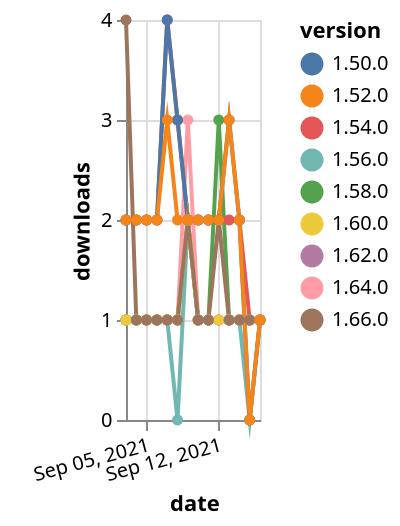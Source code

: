 {"$schema": "https://vega.github.io/schema/vega-lite/v5.json", "description": "A simple bar chart with embedded data.", "data": {"values": [{"date": "2021-09-03", "total": 249, "delta": 1, "version": "1.56.0"}, {"date": "2021-09-04", "total": 250, "delta": 1, "version": "1.56.0"}, {"date": "2021-09-05", "total": 251, "delta": 1, "version": "1.56.0"}, {"date": "2021-09-06", "total": 252, "delta": 1, "version": "1.56.0"}, {"date": "2021-09-07", "total": 253, "delta": 1, "version": "1.56.0"}, {"date": "2021-09-08", "total": 253, "delta": 0, "version": "1.56.0"}, {"date": "2021-09-09", "total": 255, "delta": 2, "version": "1.56.0"}, {"date": "2021-09-10", "total": 256, "delta": 1, "version": "1.56.0"}, {"date": "2021-09-11", "total": 257, "delta": 1, "version": "1.56.0"}, {"date": "2021-09-12", "total": 258, "delta": 1, "version": "1.56.0"}, {"date": "2021-09-13", "total": 259, "delta": 1, "version": "1.56.0"}, {"date": "2021-09-14", "total": 260, "delta": 1, "version": "1.56.0"}, {"date": "2021-09-15", "total": 260, "delta": 0, "version": "1.56.0"}, {"date": "2021-09-16", "total": 261, "delta": 1, "version": "1.56.0"}, {"date": "2021-09-03", "total": 178, "delta": 1, "version": "1.64.0"}, {"date": "2021-09-04", "total": 179, "delta": 1, "version": "1.64.0"}, {"date": "2021-09-05", "total": 180, "delta": 1, "version": "1.64.0"}, {"date": "2021-09-06", "total": 181, "delta": 1, "version": "1.64.0"}, {"date": "2021-09-07", "total": 182, "delta": 1, "version": "1.64.0"}, {"date": "2021-09-08", "total": 183, "delta": 1, "version": "1.64.0"}, {"date": "2021-09-09", "total": 186, "delta": 3, "version": "1.64.0"}, {"date": "2021-09-10", "total": 187, "delta": 1, "version": "1.64.0"}, {"date": "2021-09-11", "total": 188, "delta": 1, "version": "1.64.0"}, {"date": "2021-09-12", "total": 189, "delta": 1, "version": "1.64.0"}, {"date": "2021-09-13", "total": 190, "delta": 1, "version": "1.64.0"}, {"date": "2021-09-14", "total": 191, "delta": 1, "version": "1.64.0"}, {"date": "2021-09-15", "total": 192, "delta": 1, "version": "1.64.0"}, {"date": "2021-09-16", "total": 193, "delta": 1, "version": "1.64.0"}, {"date": "2021-09-03", "total": 2536, "delta": 2, "version": "1.54.0"}, {"date": "2021-09-04", "total": 2538, "delta": 2, "version": "1.54.0"}, {"date": "2021-09-05", "total": 2540, "delta": 2, "version": "1.54.0"}, {"date": "2021-09-06", "total": 2542, "delta": 2, "version": "1.54.0"}, {"date": "2021-09-07", "total": 2546, "delta": 4, "version": "1.54.0"}, {"date": "2021-09-08", "total": 2549, "delta": 3, "version": "1.54.0"}, {"date": "2021-09-09", "total": 2551, "delta": 2, "version": "1.54.0"}, {"date": "2021-09-10", "total": 2553, "delta": 2, "version": "1.54.0"}, {"date": "2021-09-11", "total": 2555, "delta": 2, "version": "1.54.0"}, {"date": "2021-09-12", "total": 2557, "delta": 2, "version": "1.54.0"}, {"date": "2021-09-13", "total": 2559, "delta": 2, "version": "1.54.0"}, {"date": "2021-09-14", "total": 2561, "delta": 2, "version": "1.54.0"}, {"date": "2021-09-15", "total": 2562, "delta": 1, "version": "1.54.0"}, {"date": "2021-09-16", "total": 2563, "delta": 1, "version": "1.54.0"}, {"date": "2021-09-03", "total": 191, "delta": 1, "version": "1.58.0"}, {"date": "2021-09-04", "total": 192, "delta": 1, "version": "1.58.0"}, {"date": "2021-09-05", "total": 193, "delta": 1, "version": "1.58.0"}, {"date": "2021-09-06", "total": 194, "delta": 1, "version": "1.58.0"}, {"date": "2021-09-07", "total": 195, "delta": 1, "version": "1.58.0"}, {"date": "2021-09-08", "total": 196, "delta": 1, "version": "1.58.0"}, {"date": "2021-09-09", "total": 198, "delta": 2, "version": "1.58.0"}, {"date": "2021-09-10", "total": 199, "delta": 1, "version": "1.58.0"}, {"date": "2021-09-11", "total": 200, "delta": 1, "version": "1.58.0"}, {"date": "2021-09-12", "total": 203, "delta": 3, "version": "1.58.0"}, {"date": "2021-09-13", "total": 204, "delta": 1, "version": "1.58.0"}, {"date": "2021-09-14", "total": 205, "delta": 1, "version": "1.58.0"}, {"date": "2021-09-15", "total": 206, "delta": 1, "version": "1.58.0"}, {"date": "2021-09-16", "total": 207, "delta": 1, "version": "1.58.0"}, {"date": "2021-09-03", "total": 3177, "delta": 2, "version": "1.50.0"}, {"date": "2021-09-04", "total": 3179, "delta": 2, "version": "1.50.0"}, {"date": "2021-09-05", "total": 3181, "delta": 2, "version": "1.50.0"}, {"date": "2021-09-06", "total": 3183, "delta": 2, "version": "1.50.0"}, {"date": "2021-09-07", "total": 3187, "delta": 4, "version": "1.50.0"}, {"date": "2021-09-08", "total": 3190, "delta": 3, "version": "1.50.0"}, {"date": "2021-09-09", "total": 3192, "delta": 2, "version": "1.50.0"}, {"date": "2021-09-10", "total": 3194, "delta": 2, "version": "1.50.0"}, {"date": "2021-09-11", "total": 3196, "delta": 2, "version": "1.50.0"}, {"date": "2021-09-12", "total": 3198, "delta": 2, "version": "1.50.0"}, {"date": "2021-09-13", "total": 3201, "delta": 3, "version": "1.50.0"}, {"date": "2021-09-14", "total": 3203, "delta": 2, "version": "1.50.0"}, {"date": "2021-09-15", "total": 3203, "delta": 0, "version": "1.50.0"}, {"date": "2021-09-16", "total": 3204, "delta": 1, "version": "1.50.0"}, {"date": "2021-09-03", "total": 160, "delta": 1, "version": "1.62.0"}, {"date": "2021-09-04", "total": 161, "delta": 1, "version": "1.62.0"}, {"date": "2021-09-05", "total": 162, "delta": 1, "version": "1.62.0"}, {"date": "2021-09-06", "total": 163, "delta": 1, "version": "1.62.0"}, {"date": "2021-09-07", "total": 164, "delta": 1, "version": "1.62.0"}, {"date": "2021-09-08", "total": 165, "delta": 1, "version": "1.62.0"}, {"date": "2021-09-09", "total": 167, "delta": 2, "version": "1.62.0"}, {"date": "2021-09-10", "total": 168, "delta": 1, "version": "1.62.0"}, {"date": "2021-09-11", "total": 169, "delta": 1, "version": "1.62.0"}, {"date": "2021-09-12", "total": 170, "delta": 1, "version": "1.62.0"}, {"date": "2021-09-13", "total": 171, "delta": 1, "version": "1.62.0"}, {"date": "2021-09-14", "total": 172, "delta": 1, "version": "1.62.0"}, {"date": "2021-09-15", "total": 173, "delta": 1, "version": "1.62.0"}, {"date": "2021-09-16", "total": 174, "delta": 1, "version": "1.62.0"}, {"date": "2021-09-03", "total": 177, "delta": 1, "version": "1.60.0"}, {"date": "2021-09-04", "total": 178, "delta": 1, "version": "1.60.0"}, {"date": "2021-09-05", "total": 179, "delta": 1, "version": "1.60.0"}, {"date": "2021-09-06", "total": 180, "delta": 1, "version": "1.60.0"}, {"date": "2021-09-07", "total": 181, "delta": 1, "version": "1.60.0"}, {"date": "2021-09-08", "total": 182, "delta": 1, "version": "1.60.0"}, {"date": "2021-09-09", "total": 184, "delta": 2, "version": "1.60.0"}, {"date": "2021-09-10", "total": 185, "delta": 1, "version": "1.60.0"}, {"date": "2021-09-11", "total": 186, "delta": 1, "version": "1.60.0"}, {"date": "2021-09-12", "total": 187, "delta": 1, "version": "1.60.0"}, {"date": "2021-09-13", "total": 188, "delta": 1, "version": "1.60.0"}, {"date": "2021-09-14", "total": 189, "delta": 1, "version": "1.60.0"}, {"date": "2021-09-15", "total": 190, "delta": 1, "version": "1.60.0"}, {"date": "2021-09-16", "total": 191, "delta": 1, "version": "1.60.0"}, {"date": "2021-09-03", "total": 122, "delta": 4, "version": "1.66.0"}, {"date": "2021-09-04", "total": 123, "delta": 1, "version": "1.66.0"}, {"date": "2021-09-05", "total": 124, "delta": 1, "version": "1.66.0"}, {"date": "2021-09-06", "total": 125, "delta": 1, "version": "1.66.0"}, {"date": "2021-09-07", "total": 126, "delta": 1, "version": "1.66.0"}, {"date": "2021-09-08", "total": 127, "delta": 1, "version": "1.66.0"}, {"date": "2021-09-09", "total": 129, "delta": 2, "version": "1.66.0"}, {"date": "2021-09-10", "total": 130, "delta": 1, "version": "1.66.0"}, {"date": "2021-09-11", "total": 131, "delta": 1, "version": "1.66.0"}, {"date": "2021-09-12", "total": 133, "delta": 2, "version": "1.66.0"}, {"date": "2021-09-13", "total": 134, "delta": 1, "version": "1.66.0"}, {"date": "2021-09-14", "total": 135, "delta": 1, "version": "1.66.0"}, {"date": "2021-09-15", "total": 136, "delta": 1, "version": "1.66.0"}, {"date": "2021-09-16", "total": 137, "delta": 1, "version": "1.66.0"}, {"date": "2021-09-03", "total": 2671, "delta": 2, "version": "1.52.0"}, {"date": "2021-09-04", "total": 2673, "delta": 2, "version": "1.52.0"}, {"date": "2021-09-05", "total": 2675, "delta": 2, "version": "1.52.0"}, {"date": "2021-09-06", "total": 2677, "delta": 2, "version": "1.52.0"}, {"date": "2021-09-07", "total": 2680, "delta": 3, "version": "1.52.0"}, {"date": "2021-09-08", "total": 2682, "delta": 2, "version": "1.52.0"}, {"date": "2021-09-09", "total": 2684, "delta": 2, "version": "1.52.0"}, {"date": "2021-09-10", "total": 2686, "delta": 2, "version": "1.52.0"}, {"date": "2021-09-11", "total": 2688, "delta": 2, "version": "1.52.0"}, {"date": "2021-09-12", "total": 2690, "delta": 2, "version": "1.52.0"}, {"date": "2021-09-13", "total": 2693, "delta": 3, "version": "1.52.0"}, {"date": "2021-09-14", "total": 2695, "delta": 2, "version": "1.52.0"}, {"date": "2021-09-15", "total": 2695, "delta": 0, "version": "1.52.0"}, {"date": "2021-09-16", "total": 2696, "delta": 1, "version": "1.52.0"}]}, "width": "container", "mark": {"type": "line", "point": {"filled": true}}, "encoding": {"x": {"field": "date", "type": "temporal", "timeUnit": "yearmonthdate", "title": "date", "axis": {"labelAngle": -15}}, "y": {"field": "delta", "type": "quantitative", "title": "downloads"}, "color": {"field": "version", "type": "nominal"}, "tooltip": {"field": "delta"}}}